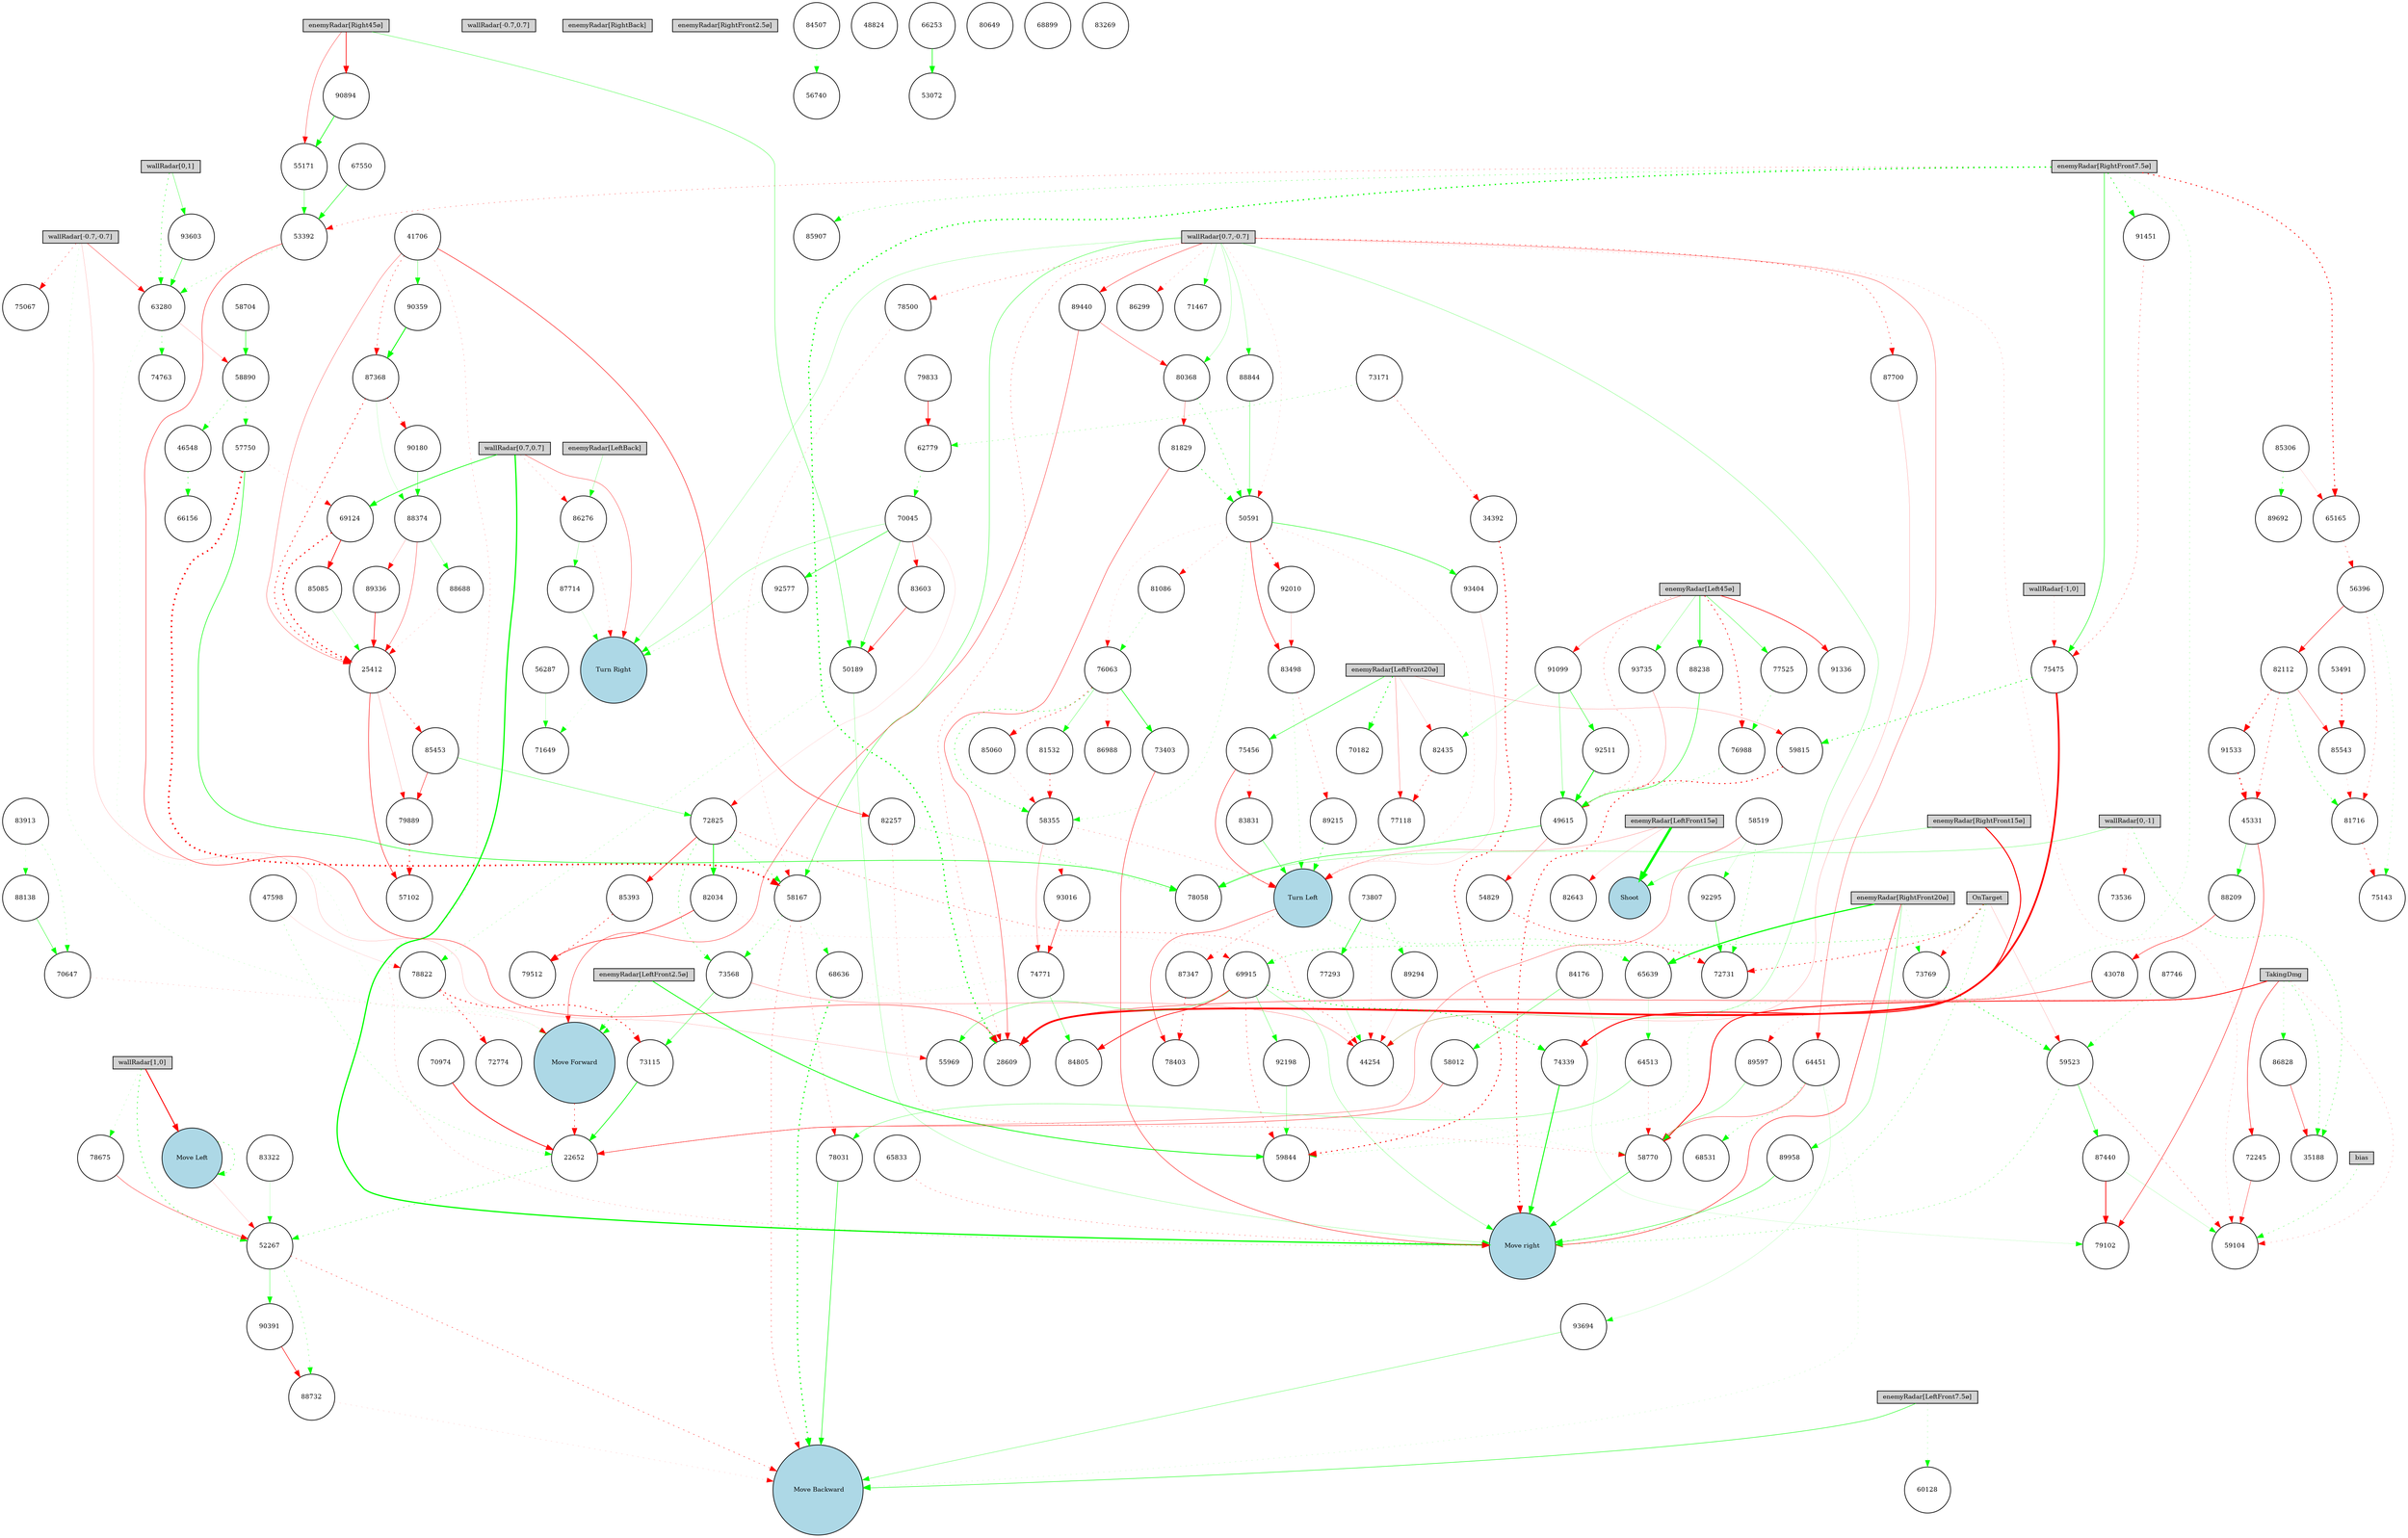 digraph {
	node [fontsize=9 height=0.2 shape=circle width=0.2]
	"wallRadar[1,0]" [fillcolor=lightgray shape=box style=filled]
	"wallRadar[0,1]" [fillcolor=lightgray shape=box style=filled]
	"wallRadar[-1,0]" [fillcolor=lightgray shape=box style=filled]
	"wallRadar[0,-1]" [fillcolor=lightgray shape=box style=filled]
	"wallRadar[0.7,0.7]" [fillcolor=lightgray shape=box style=filled]
	"wallRadar[-0.7,0.7]" [fillcolor=lightgray shape=box style=filled]
	"wallRadar[-0.7,-0.7]" [fillcolor=lightgray shape=box style=filled]
	"wallRadar[0.7,-0.7]" [fillcolor=lightgray shape=box style=filled]
	"enemyRadar[RightBack]" [fillcolor=lightgray shape=box style=filled]
	"enemyRadar[LeftBack]" [fillcolor=lightgray shape=box style=filled]
	"enemyRadar[Right45ø]" [fillcolor=lightgray shape=box style=filled]
	"enemyRadar[Left45ø]" [fillcolor=lightgray shape=box style=filled]
	"enemyRadar[RightFront20ø]" [fillcolor=lightgray shape=box style=filled]
	"enemyRadar[LeftFront20ø]" [fillcolor=lightgray shape=box style=filled]
	"enemyRadar[RightFront15ø]" [fillcolor=lightgray shape=box style=filled]
	"enemyRadar[LeftFront15ø]" [fillcolor=lightgray shape=box style=filled]
	"enemyRadar[RightFront7.5ø]" [fillcolor=lightgray shape=box style=filled]
	"enemyRadar[LeftFront7.5ø]" [fillcolor=lightgray shape=box style=filled]
	"enemyRadar[RightFront2.5ø]" [fillcolor=lightgray shape=box style=filled]
	"enemyRadar[LeftFront2.5ø]" [fillcolor=lightgray shape=box style=filled]
	OnTarget [fillcolor=lightgray shape=box style=filled]
	TakingDmg [fillcolor=lightgray shape=box style=filled]
	bias [fillcolor=lightgray shape=box style=filled]
	Shoot [fillcolor=lightblue style=filled]
	"Move Forward" [fillcolor=lightblue style=filled]
	" Move Backward" [fillcolor=lightblue style=filled]
	"Move Left" [fillcolor=lightblue style=filled]
	"Move right" [fillcolor=lightblue style=filled]
	"Turn Left" [fillcolor=lightblue style=filled]
	"Turn Right" [fillcolor=lightblue style=filled]
	64513 [fillcolor=white style=filled]
	69124 [fillcolor=white style=filled]
	82435 [fillcolor=white style=filled]
	58890 [fillcolor=white style=filled]
	74763 [fillcolor=white style=filled]
	50189 [fillcolor=white style=filled]
	79889 [fillcolor=white style=filled]
	74771 [fillcolor=white style=filled]
	72731 [fillcolor=white style=filled]
	68636 [fillcolor=white style=filled]
	84507 [fillcolor=white style=filled]
	70182 [fillcolor=white style=filled]
	85543 [fillcolor=white style=filled]
	92198 [fillcolor=white style=filled]
	73769 [fillcolor=white style=filled]
	83498 [fillcolor=white style=filled]
	52267 [fillcolor=white style=filled]
	93735 [fillcolor=white style=filled]
	54829 [fillcolor=white style=filled]
	72245 [fillcolor=white style=filled]
	78403 [fillcolor=white style=filled]
	85060 [fillcolor=white style=filled]
	90180 [fillcolor=white style=filled]
	43078 [fillcolor=white style=filled]
	72774 [fillcolor=white style=filled]
	88138 [fillcolor=white style=filled]
	56396 [fillcolor=white style=filled]
	73807 [fillcolor=white style=filled]
	34392 [fillcolor=white style=filled]
	89692 [fillcolor=white style=filled]
	85085 [fillcolor=white style=filled]
	74339 [fillcolor=white style=filled]
	65639 [fillcolor=white style=filled]
	66156 [fillcolor=white style=filled]
	88688 [fillcolor=white style=filled]
	82034 [fillcolor=white style=filled]
	72825 [fillcolor=white style=filled]
	22652 [fillcolor=white style=filled]
	81532 [fillcolor=white style=filled]
	89215 [fillcolor=white style=filled]
	59523 [fillcolor=white style=filled]
	92295 [fillcolor=white style=filled]
	65165 [fillcolor=white style=filled]
	53392 [fillcolor=white style=filled]
	88209 [fillcolor=white style=filled]
	83603 [fillcolor=white style=filled]
	87700 [fillcolor=white style=filled]
	58519 [fillcolor=white style=filled]
	79512 [fillcolor=white style=filled]
	58012 [fillcolor=white style=filled]
	88732 [fillcolor=white style=filled]
	55969 [fillcolor=white style=filled]
	87714 [fillcolor=white style=filled]
	78500 [fillcolor=white style=filled]
	88238 [fillcolor=white style=filled]
	48824 [fillcolor=white style=filled]
	73403 [fillcolor=white style=filled]
	76988 [fillcolor=white style=filled]
	81086 [fillcolor=white style=filled]
	75456 [fillcolor=white style=filled]
	82112 [fillcolor=white style=filled]
	87746 [fillcolor=white style=filled]
	91336 [fillcolor=white style=filled]
	66253 [fillcolor=white style=filled]
	89294 [fillcolor=white style=filled]
	78031 [fillcolor=white style=filled]
	84176 [fillcolor=white style=filled]
	75475 [fillcolor=white style=filled]
	82643 [fillcolor=white style=filled]
	77525 [fillcolor=white style=filled]
	93404 [fillcolor=white style=filled]
	44254 [fillcolor=white style=filled]
	59104 [fillcolor=white style=filled]
	60128 [fillcolor=white style=filled]
	41706 [fillcolor=white style=filled]
	78058 [fillcolor=white style=filled]
	53491 [fillcolor=white style=filled]
	90359 [fillcolor=white style=filled]
	89336 [fillcolor=white style=filled]
	79102 [fillcolor=white style=filled]
	86276 [fillcolor=white style=filled]
	80649 [fillcolor=white style=filled]
	88844 [fillcolor=white style=filled]
	57102 [fillcolor=white style=filled]
	90894 [fillcolor=white style=filled]
	45331 [fillcolor=white style=filled]
	90391 [fillcolor=white style=filled]
	69915 [fillcolor=white style=filled]
	86299 [fillcolor=white style=filled]
	76063 [fillcolor=white style=filled]
	68899 [fillcolor=white style=filled]
	65833 [fillcolor=white style=filled]
	71467 [fillcolor=white style=filled]
	86828 [fillcolor=white style=filled]
	63280 [fillcolor=white style=filled]
	87347 [fillcolor=white style=filled]
	81716 [fillcolor=white style=filled]
	88374 [fillcolor=white style=filled]
	58167 [fillcolor=white style=filled]
	85306 [fillcolor=white style=filled]
	62779 [fillcolor=white style=filled]
	75067 [fillcolor=white style=filled]
	91451 [fillcolor=white style=filled]
	70974 [fillcolor=white style=filled]
	77118 [fillcolor=white style=filled]
	73536 [fillcolor=white style=filled]
	25412 [fillcolor=white style=filled]
	83269 [fillcolor=white style=filled]
	84805 [fillcolor=white style=filled]
	87368 [fillcolor=white style=filled]
	53072 [fillcolor=white style=filled]
	58704 [fillcolor=white style=filled]
	82257 [fillcolor=white style=filled]
	78675 [fillcolor=white style=filled]
	93016 [fillcolor=white style=filled]
	92511 [fillcolor=white style=filled]
	73568 [fillcolor=white style=filled]
	89440 [fillcolor=white style=filled]
	89958 [fillcolor=white style=filled]
	92010 [fillcolor=white style=filled]
	35188 [fillcolor=white style=filled]
	83831 [fillcolor=white style=filled]
	83322 [fillcolor=white style=filled]
	55171 [fillcolor=white style=filled]
	75143 [fillcolor=white style=filled]
	91533 [fillcolor=white style=filled]
	87440 [fillcolor=white style=filled]
	85393 [fillcolor=white style=filled]
	58770 [fillcolor=white style=filled]
	85907 [fillcolor=white style=filled]
	57750 [fillcolor=white style=filled]
	73115 [fillcolor=white style=filled]
	70045 [fillcolor=white style=filled]
	50591 [fillcolor=white style=filled]
	92577 [fillcolor=white style=filled]
	93603 [fillcolor=white style=filled]
	56740 [fillcolor=white style=filled]
	81829 [fillcolor=white style=filled]
	59815 [fillcolor=white style=filled]
	68531 [fillcolor=white style=filled]
	28609 [fillcolor=white style=filled]
	64451 [fillcolor=white style=filled]
	59844 [fillcolor=white style=filled]
	83913 [fillcolor=white style=filled]
	86988 [fillcolor=white style=filled]
	85453 [fillcolor=white style=filled]
	49615 [fillcolor=white style=filled]
	73171 [fillcolor=white style=filled]
	46548 [fillcolor=white style=filled]
	79833 [fillcolor=white style=filled]
	91099 [fillcolor=white style=filled]
	67550 [fillcolor=white style=filled]
	56287 [fillcolor=white style=filled]
	71649 [fillcolor=white style=filled]
	78822 [fillcolor=white style=filled]
	77293 [fillcolor=white style=filled]
	47598 [fillcolor=white style=filled]
	80368 [fillcolor=white style=filled]
	58355 [fillcolor=white style=filled]
	70647 [fillcolor=white style=filled]
	89597 [fillcolor=white style=filled]
	93694 [fillcolor=white style=filled]
	"enemyRadar[RightFront20ø]" -> "Move right" [color=red penwidth=0.6755589859984859 style=solid]
	"enemyRadar[LeftFront2.5ø]" -> "Move Forward" [color=green penwidth=0.6450714969981766 style=dotted]
	"enemyRadar[LeftFront15ø]" -> "Turn Left" [color=red penwidth=0.24283234534045264 style=solid]
	OnTarget -> "Move right" [color=green penwidth=0.3788690947934873 style=dotted]
	"wallRadar[-0.7,-0.7]" -> "Move Forward" [color=green penwidth=0.14656770923898074 style=dotted]
	"Move Left" -> "Move Left" [color=green penwidth=0.5757035032529906 style=dotted]
	"enemyRadar[LeftFront7.5ø]" -> " Move Backward" [color=green penwidth=0.6255445685706572 style=solid]
	"wallRadar[1,0]" -> "Move Left" [color=red penwidth=1.3242764552570396 style=solid]
	"enemyRadar[LeftFront15ø]" -> Shoot [color=green penwidth=3.568003708900107 style=solid]
	"wallRadar[0.7,0.7]" -> "Move right" [color=green penwidth=1.7816196719139439 style=solid]
	"enemyRadar[RightFront15ø]" -> Shoot [color=green penwidth=0.31028878581387576 style=solid]
	"wallRadar[0.7,0.7]" -> "Turn Right" [color=red penwidth=0.4189354228575739 style=solid]
	"Move Forward" -> 22652 [color=red penwidth=0.7184145131068629 style=dotted]
	"enemyRadar[RightFront7.5ø]" -> 28609 [color=green penwidth=1.8159826196507387 style=dotted]
	TakingDmg -> 35188 [color=green penwidth=0.4734218032873081 style=dotted]
	"wallRadar[0,-1]" -> 35188 [color=green penwidth=0.5074869185120445 style=dotted]
	"wallRadar[0.7,-0.7]" -> 28609 [color=red penwidth=0.391316598302222 style=dotted]
	43078 -> 28609 [color=red penwidth=0.5778701000667503 style=solid]
	"wallRadar[0.7,-0.7]" -> 44254 [color=green penwidth=0.27918301237833476 style=solid]
	"enemyRadar[Left45ø]" -> 49615 [color=red penwidth=0.35270799155082777 style=dotted]
	50189 -> "Move right" [color=green penwidth=0.24784614025426918 style=solid]
	"wallRadar[0.7,-0.7]" -> 50591 [color=red penwidth=0.14857525774874158 style=dotted]
	50591 -> "Turn Left" [color=red penwidth=0.1759607100378986 style=dotted]
	"wallRadar[1,0]" -> 52267 [color=green penwidth=0.7708458418987941 style=dotted]
	"enemyRadar[Right45ø]" -> 50189 [color=green penwidth=0.4224153809148483 style=solid]
	"enemyRadar[RightFront7.5ø]" -> 53392 [color=red penwidth=0.36034824951083366 style=dotted]
	53392 -> 28609 [color=red penwidth=0.5841979339950039 style=solid]
	52267 -> " Move Backward" [color=red penwidth=0.5248107484023613 style=dotted]
	"enemyRadar[Right45ø]" -> 55171 [color=red penwidth=0.4238450392259475 style=solid]
	22652 -> 52267 [color=green penwidth=0.4687234545981337 style=dotted]
	58012 -> 22652 [color=red penwidth=0.5281364072354355 style=solid]
	"wallRadar[0.7,-0.7]" -> 58167 [color=green penwidth=0.4913076338048279 style=solid]
	58167 -> " Move Backward" [color=red penwidth=0.4773471394916359 style=dotted]
	50591 -> 58355 [color=green penwidth=0.2296656833701906 style=dotted]
	58355 -> "Turn Left" [color=red penwidth=0.277696100766913 style=dotted]
	58770 -> "Move right" [color=green penwidth=0.6637135385255905 style=solid]
	58890 -> 57750 [color=green penwidth=0.31685723147382605 style=dotted]
	TakingDmg -> 59104 [color=red penwidth=0.22103305639869097 style=dotted]
	58704 -> 58890 [color=green penwidth=0.6562207192090673 style=solid]
	OnTarget -> 59523 [color=red penwidth=0.1721817844265554 style=solid]
	59523 -> "Move right" [color=green penwidth=0.38531733391212153 style=dotted]
	59815 -> "Move right" [color=red penwidth=1.290184619336939 style=dotted]
	"enemyRadar[RightFront7.5ø]" -> 59844 [color=green penwidth=0.24016779897344256 style=dotted]
	41706 -> "Move right" [color=red penwidth=0.21468636270361188 style=dotted]
	"enemyRadar[LeftFront7.5ø]" -> 60128 [color=green penwidth=0.2241744567579288 style=dotted]
	57750 -> 58167 [color=red penwidth=2.355416349133085 style=dotted]
	"wallRadar[-0.7,-0.7]" -> 63280 [color=red penwidth=0.4218036203519804 style=solid]
	63280 -> "Move Forward" [color=green penwidth=0.10018456526510439 style=dotted]
	"wallRadar[0.7,-0.7]" -> 64451 [color=red penwidth=0.3911695341001732 style=solid]
	64451 -> " Move Backward" [color=green penwidth=0.12858070800373847 style=dotted]
	64513 -> 58770 [color=red penwidth=0.26282161743720434 style=dotted]
	"enemyRadar[RightFront7.5ø]" -> 65165 [color=red penwidth=1.2022106897771239 style=dotted]
	65165 -> 56396 [color=red penwidth=0.47031929747685897 style=dotted]
	"Turn Left" -> 65639 [color=green penwidth=0.4082033261917899 style=dotted]
	65833 -> "Move right" [color=red penwidth=0.36560614065502917 style=dotted]
	55171 -> 53392 [color=green penwidth=0.3937491449981041 style=solid]
	49615 -> 54829 [color=red penwidth=0.2901202492018268 style=solid]
	64451 -> 58770 [color=red penwidth=0.46633637804547334 style=solid]
	58167 -> 68636 [color=green penwidth=0.23939397325996997 style=dotted]
	68636 -> " Move Backward" [color=green penwidth=1.599583418124156 style=dotted]
	"wallRadar[0.7,0.7]" -> 69124 [color=green penwidth=0.9530704275828735 style=solid]
	69124 -> 25412 [color=red penwidth=1.659854732600187 style=dotted]
	64451 -> 68531 [color=green penwidth=0.47478284468582377 style=dotted]
	25412 -> 57102 [color=red penwidth=0.6795940708023431 style=solid]
	OnTarget -> 69915 [color=green penwidth=0.4975531612630356 style=dotted]
	69915 -> "Move right" [color=green penwidth=0.2707990937424172 style=solid]
	62779 -> 70045 [color=green penwidth=0.4721503447494362 style=dotted]
	"enemyRadar[LeftFront20ø]" -> 70182 [color=green penwidth=1.1293337639938417 style=dotted]
	70647 -> "Move Forward" [color=red penwidth=0.1580798811341314 style=dotted]
	70974 -> 22652 [color=red penwidth=1.0199275695879995 style=solid]
	"wallRadar[0.7,-0.7]" -> 71467 [color=green penwidth=0.20346775347062684 style=solid]
	"Turn Right" -> 71649 [color=green penwidth=0.1278712771814845 style=dotted]
	47598 -> 22652 [color=green penwidth=0.2656400756847349 style=dotted]
	TakingDmg -> 72245 [color=red penwidth=0.6564631758050921 style=solid]
	72245 -> 59104 [color=red penwidth=0.43678956570676897 style=solid]
	58890 -> 46548 [color=green penwidth=0.4316197109609857 style=dotted]
	OnTarget -> 72731 [color=red penwidth=0.9240875489337311 style=dotted]
	72825 -> 44254 [color=red penwidth=0.5017001886171489 style=dotted]
	73115 -> 22652 [color=green penwidth=0.9767362173459201 style=solid]
	73171 -> 34392 [color=red penwidth=0.49424273935461904 style=dotted]
	70045 -> "Turn Right" [color=green penwidth=0.28114944293720223 style=solid]
	73403 -> "Move right" [color=red penwidth=0.6069144714054404 style=solid]
	72825 -> 73568 [color=green penwidth=0.5694381531968629 style=dotted]
	73568 -> 44254 [color=red penwidth=0.2906670910492224 style=solid]
	OnTarget -> 73769 [color=red penwidth=0.24054705086999895 style=dotted]
	73769 -> 59523 [color=green penwidth=0.9191876756394063 style=dotted]
	34392 -> 59844 [color=red penwidth=1.379063177132135 style=dotted]
	73807 -> 44254 [color=red penwidth=0.14829768273600014 style=dotted]
	58519 -> 72731 [color=green penwidth=0.39194704799162017 style=dotted]
	69915 -> 59844 [color=red penwidth=0.5475533790968454 style=dotted]
	72825 -> 58167 [color=green penwidth=0.6010238665675802 style=dotted]
	"Move Left" -> 52267 [color=red penwidth=0.12154624152527577 style=solid]
	69915 -> 74339 [color=green penwidth=1.0672132619711125 style=dotted]
	74339 -> "Move right" [color=green penwidth=1.2763914533641738 style=solid]
	54829 -> 72731 [color=red penwidth=0.9033578733103119 style=dotted]
	63280 -> 74763 [color=green penwidth=0.4438746542753337 style=dotted]
	74771 -> "Move Forward" [color=green penwidth=0.11587801439137102 style=dotted]
	"enemyRadar[LeftFront20ø]" -> 59815 [color=red penwidth=0.21607716225359064 style=solid]
	"wallRadar[-0.7,-0.7]" -> 75067 [color=red penwidth=0.4514491856511076 style=dotted]
	56396 -> 75143 [color=green penwidth=0.19974424374287703 style=dotted]
	65639 -> 64513 [color=green penwidth=0.15178049360790136 style=solid]
	"enemyRadar[LeftFront20ø]" -> 75456 [color=green penwidth=0.577430847326946 style=solid]
	75456 -> "Turn Left" [color=red penwidth=0.5943097670893142 style=solid]
	"enemyRadar[RightFront7.5ø]" -> 75475 [color=green penwidth=0.7107028953221889 style=solid]
	75475 -> 28609 [color=red penwidth=2.5794181013916977 style=solid]
	50591 -> 76063 [color=red penwidth=0.12807395758942694 style=dotted]
	76063 -> 58355 [color=green penwidth=0.6562676153538096 style=dotted]
	"enemyRadar[Left45ø]" -> 76988 [color=red penwidth=1.0173298889364288 style=dotted]
	76988 -> 49615 [color=green penwidth=0.34927417945769723 style=dotted]
	70045 -> 72825 [color=red penwidth=0.10022304253215811 style=solid]
	"enemyRadar[LeftFront20ø]" -> 77118 [color=red penwidth=0.30803778056988484 style=solid]
	77118 -> "Turn Left" [color=red penwidth=0.24430324357670627 style=dotted]
	73807 -> 77293 [color=green penwidth=0.9035480955843969 style=solid]
	77293 -> 44254 [color=green penwidth=0.23259830399293788 style=solid]
	69915 -> 55969 [color=green penwidth=0.4263025551779609 style=solid]
	"enemyRadar[Left45ø]" -> 77525 [color=green penwidth=0.45792497714389224 style=solid]
	77525 -> 76988 [color=green penwidth=0.3567184747140806 style=dotted]
	68636 -> 28609 [color=red penwidth=0.11511840152112796 style=dotted]
	58167 -> 78031 [color=red penwidth=0.3345403105385798 style=dotted]
	78031 -> " Move Backward" [color=green penwidth=0.7454092584468902 style=solid]
	"wallRadar[0,-1]" -> 78058 [color=green penwidth=0.3428644368472682 style=solid]
	"Turn Left" -> 78403 [color=red penwidth=0.4972366662188916 style=solid]
	"wallRadar[0.7,-0.7]" -> 78500 [color=red penwidth=0.44572001753584645 style=dotted]
	78500 -> 58167 [color=red penwidth=0.21991641543521617 style=dotted]
	"wallRadar[1,0]" -> 78675 [color=green penwidth=0.18521368661466153 style=dotted]
	78675 -> 52267 [color=red penwidth=0.46506227436450254 style=solid]
	47598 -> 78822 [color=red penwidth=0.1017933775888031 style=solid]
	78822 -> 72774 [color=red penwidth=1.0654304228739369 style=dotted]
	70045 -> 50189 [color=green penwidth=0.41156784743411823 style=solid]
	44254 -> 58770 [color=green penwidth=0.12511162896840144 style=dotted]
	45331 -> 79102 [color=red penwidth=0.6263838514097396 style=solid]
	25412 -> 79889 [color=red penwidth=0.18527684521111448 style=solid]
	79889 -> 57102 [color=red penwidth=0.9932473292054924 style=dotted]
	58167 -> 73568 [color=green penwidth=0.5247226785672316 style=dotted]
	"wallRadar[0.7,-0.7]" -> 80368 [color=green penwidth=0.21769351194479308 style=solid]
	80368 -> 50591 [color=green penwidth=0.569695502845198 style=dotted]
	66253 -> 53072 [color=green penwidth=0.8760023795898638 style=solid]
	"wallRadar[0.7,-0.7]" -> 59104 [color=red penwidth=0.2001539354781059 style=dotted]
	46548 -> 66156 [color=green penwidth=0.5807328650692153 style=dotted]
	41706 -> 25412 [color=red penwidth=0.3598080125352522 style=solid]
	50591 -> 81086 [color=red penwidth=0.1818142488425435 style=dotted]
	81086 -> 76063 [color=green penwidth=0.28259843786833894 style=dotted]
	"enemyRadar[RightFront20ø]" -> 73769 [color=green penwidth=0.14924168501966664 style=dotted]
	59523 -> 59104 [color=red penwidth=0.41567061719197806 style=dotted]
	"wallRadar[-0.7,-0.7]" -> 55969 [color=red penwidth=0.16307990753414464 style=solid]
	76063 -> 81532 [color=green penwidth=0.3641982202109876 style=solid]
	81532 -> 58355 [color=red penwidth=0.7730483287548583 style=dotted]
	56396 -> 81716 [color=red penwidth=0.32142157613641786 style=dotted]
	81716 -> 75143 [color=red penwidth=0.6840040340210377 style=dotted]
	80368 -> 81829 [color=red penwidth=0.3520271407556689 style=solid]
	81829 -> 50591 [color=green penwidth=0.7647669990384046 style=dotted]
	73568 -> 73115 [color=green penwidth=0.48254827916995147 style=solid]
	72825 -> 82034 [color=green penwidth=1.0642928962314966 style=solid]
	82034 -> 79512 [color=red penwidth=0.7626118334347948 style=solid]
	56396 -> 82112 [color=red penwidth=0.6372020707907785 style=solid]
	82112 -> 81716 [color=green penwidth=0.5988278908840986 style=dotted]
	82257 -> 58770 [color=red penwidth=0.2771923760473767 style=dotted]
	"enemyRadar[LeftFront20ø]" -> 82435 [color=red penwidth=0.1133812450971503 style=solid]
	82435 -> 77118 [color=red penwidth=0.5869840663786745 style=dotted]
	"wallRadar[0,-1]" -> 73536 [color=red penwidth=0.15865458727315457 style=dotted]
	67550 -> 53392 [color=green penwidth=0.6817424108673446 style=solid]
	"enemyRadar[LeftFront15ø]" -> 82643 [color=red penwidth=0.15487017189254476 style=solid]
	53392 -> 63280 [color=green penwidth=0.3320107288672681 style=dotted]
	82112 -> 45331 [color=red penwidth=0.6168495843463764 style=dotted]
	83322 -> 52267 [color=green penwidth=0.16023533298799936 style=solid]
	TakingDmg -> 58770 [color=red penwidth=1.1905399513894572 style=solid]
	50591 -> 83498 [color=red penwidth=0.6656369638288606 style=solid]
	83498 -> "Turn Left" [color=green penwidth=0.2326654727663199 style=dotted]
	70045 -> 83603 [color=red penwidth=0.3278503234442218 style=solid]
	83603 -> 50189 [color=red penwidth=0.5566474908551912 style=solid]
	75456 -> 83831 [color=red penwidth=0.39191745514227483 style=dotted]
	83831 -> "Turn Left" [color=green penwidth=0.47702507061069344 style=solid]
	83913 -> 70647 [color=green penwidth=0.28800270568275177 style=dotted]
	78822 -> 73115 [color=red penwidth=1.2237083910253135 style=dotted]
	75475 -> 59815 [color=green penwidth=0.9422830871377872 style=dotted]
	84176 -> 79102 [color=green penwidth=0.12202839226811671 style=solid]
	84507 -> 56740 [color=green penwidth=0.25386075527513846 style=dotted]
	"enemyRadar[RightFront20ø]" -> 65639 [color=green penwidth=1.6541337320055303 style=solid]
	69915 -> 84805 [color=red penwidth=0.9512192795977016 style=solid]
	73171 -> 62779 [color=green penwidth=0.3000945486032721 style=dotted]
	76063 -> 85060 [color=red penwidth=0.71597587656585 style=dotted]
	85060 -> 58355 [color=red penwidth=0.18524016884853273 style=dotted]
	69124 -> 85085 [color=red penwidth=0.956169909183359 style=solid]
	85085 -> 25412 [color=green penwidth=0.16468050100848258 style=solid]
	56287 -> 71649 [color=green penwidth=0.19505302306476247 style=solid]
	"wallRadar[0,1]" -> 63280 [color=green penwidth=0.60555702694337 style=dotted]
	85306 -> 65165 [color=red penwidth=0.11256432139988855 style=solid]
	72825 -> 85393 [color=red penwidth=0.7395273647832269 style=solid]
	85393 -> 79512 [color=red penwidth=0.8723225685306497 style=dotted]
	25412 -> 85453 [color=red penwidth=0.5692162718495006 style=dotted]
	85453 -> 79889 [color=red penwidth=0.6002314648008219 style=solid]
	"enemyRadar[RightFront15ø]" -> 74339 [color=red penwidth=1.445460085641077 style=solid]
	82112 -> 85543 [color=red penwidth=0.3457237206601368 style=solid]
	85543 -> 81716 [color=red penwidth=0.16846587092277338 style=dotted]
	"wallRadar[-1,0]" -> 75475 [color=red penwidth=0.17213751422926432 style=dotted]
	"enemyRadar[RightFront7.5ø]" -> 85907 [color=green penwidth=0.40284715175621244 style=dotted]
	57750 -> 69124 [color=red penwidth=0.11554181102360657 style=dotted]
	"wallRadar[0.7,0.7]" -> 86276 [color=red penwidth=0.21787128717244833 style=dotted]
	86276 -> "Turn Right" [color=red penwidth=0.1806738216655409 style=dotted]
	"wallRadar[0.7,-0.7]" -> 86299 [color=red penwidth=0.22814545311816833 style=dotted]
	"enemyRadar[LeftFront2.5ø]" -> 59844 [color=green penwidth=1.1037506140829223 style=solid]
	TakingDmg -> 86828 [color=green penwidth=0.27132228062781893 style=dotted]
	86828 -> 35188 [color=red penwidth=0.539639150982717 style=solid]
	76063 -> 86988 [color=red penwidth=0.2336050799434298 style=dotted]
	"Turn Left" -> 87347 [color=red penwidth=0.3630690669635247 style=dotted]
	87347 -> 78403 [color=red penwidth=0.8584078318491782 style=dotted]
	41706 -> 87368 [color=red penwidth=0.5793522273764301 style=dotted]
	87368 -> 25412 [color=red penwidth=0.9846812332356659 style=dotted]
	59523 -> 87440 [color=green penwidth=0.5142507093700053 style=solid]
	87440 -> 59104 [color=green penwidth=0.16058743034730316 style=solid]
	87440 -> 79102 [color=red penwidth=1.074849185333879 style=solid]
	50189 -> 78822 [color=green penwidth=0.22675086075113682 style=dotted]
	"wallRadar[0.7,-0.7]" -> 87700 [color=red penwidth=0.6347265313825676 style=dotted]
	87700 -> 44254 [color=red penwidth=0.19528275047045413 style=solid]
	57750 -> 78058 [color=green penwidth=0.7932587431140529 style=solid]
	86276 -> 87714 [color=green penwidth=0.21650406578047082 style=solid]
	87714 -> "Turn Right" [color=green penwidth=0.1037343993919751 style=solid]
	82034 -> 69915 [color=red penwidth=0.11060188394177377 style=dotted]
	87746 -> 59523 [color=green penwidth=0.29221709512028005 style=dotted]
	58355 -> 74771 [color=red penwidth=0.26196210043733004 style=solid]
	83913 -> 88138 [color=green penwidth=0.13833243011087135 style=dotted]
	88138 -> 70647 [color=green penwidth=0.5317918091818604 style=solid]
	79833 -> 62779 [color=red penwidth=0.8025399014389275 style=solid]
	41706 -> 82257 [color=red penwidth=0.6779661310597077 style=solid]
	45331 -> 88209 [color=green penwidth=0.4153380563811053 style=solid]
	88209 -> 43078 [color=red penwidth=0.5904242529694935 style=solid]
	"enemyRadar[Left45ø]" -> 88238 [color=green penwidth=0.8444993774387792 style=solid]
	88238 -> 49615 [color=green penwidth=0.6621128323513317 style=solid]
	87368 -> 88374 [color=green penwidth=0.14604141671510307 style=solid]
	88374 -> 25412 [color=red penwidth=0.4297429753354678 style=solid]
	53491 -> 85543 [color=red penwidth=1.1908141672882153 style=dotted]
	76063 -> 73403 [color=green penwidth=0.8438385619631553 style=solid]
	88374 -> 88688 [color=green penwidth=0.238513812070437 style=solid]
	88688 -> 25412 [color=red penwidth=0.15669338773622835 style=dotted]
	52267 -> 88732 [color=green penwidth=0.3808543782542084 style=dotted]
	88732 -> " Move Backward" [color=red penwidth=0.11596170392049565 style=dotted]
	"wallRadar[0.7,-0.7]" -> 88844 [color=green penwidth=0.24171787837567113 style=solid]
	88844 -> 50591 [color=green penwidth=0.4477942924246582 style=solid]
	83498 -> 89215 [color=red penwidth=0.34247111468169 style=dotted]
	89215 -> "Turn Left" [color=green penwidth=0.7078562131295515 style=dotted]
	81829 -> 28609 [color=red penwidth=0.5330953528486585 style=solid]
	73807 -> 89294 [color=green penwidth=0.5427993948576859 style=dotted]
	89294 -> 44254 [color=red penwidth=0.12664615819965597 style=solid]
	88374 -> 89336 [color=red penwidth=0.20515868163629125 style=solid]
	89336 -> 25412 [color=red penwidth=0.8246968391853878 style=solid]
	85453 -> 72825 [color=green penwidth=0.3751691465108504 style=solid]
	"wallRadar[0.7,-0.7]" -> 89440 [color=red penwidth=0.4940349345468772 style=solid]
	89440 -> 80368 [color=red penwidth=0.3983863013396006 style=solid]
	TakingDmg -> 89597 [color=red penwidth=0.22372740740498182 style=dotted]
	89597 -> 58770 [color=green penwidth=0.33159514429407666 style=solid]
	85306 -> 89692 [color=green penwidth=0.5432120631603174 style=dotted]
	82257 -> 78058 [color=green penwidth=0.3486692692974164 style=dotted]
	"enemyRadar[RightFront20ø]" -> 89958 [color=green penwidth=0.3515443571282164 style=solid]
	89958 -> "Move right" [color=green penwidth=0.5765325252262451 style=solid]
	87368 -> 90180 [color=red penwidth=0.8599277949878982 style=dotted]
	90180 -> 88374 [color=green penwidth=0.46032772300928837 style=solid]
	41706 -> 90359 [color=green penwidth=0.3932327398060066 style=solid]
	90359 -> 87368 [color=green penwidth=1.2241852323748135 style=solid]
	52267 -> 90391 [color=green penwidth=0.42180595964475753 style=solid]
	90391 -> 88732 [color=red penwidth=0.7560760329470925 style=solid]
	63280 -> 58890 [color=red penwidth=0.17045938525148208 style=solid]
	74771 -> 84805 [color=green penwidth=0.34881548008911833 style=solid]
	"enemyRadar[Right45ø]" -> 90894 [color=red penwidth=0.9722296468526455 style=solid]
	90894 -> 55171 [color=green penwidth=0.897667164037346 style=solid]
	bias -> 59104 [color=green penwidth=0.3898571205530852 style=dotted]
	"enemyRadar[Left45ø]" -> 91099 [color=red penwidth=0.3307587118187122 style=solid]
	91099 -> 49615 [color=green penwidth=0.3623346871413904 style=solid]
	"enemyRadar[Left45ø]" -> 91336 [color=red penwidth=0.8104187153230156 style=solid]
	"enemyRadar[RightFront7.5ø]" -> 91451 [color=green penwidth=0.8782424583960075 style=dotted]
	91451 -> 75475 [color=red penwidth=0.42755582353097277 style=dotted]
	82112 -> 91533 [color=red penwidth=0.9570245862384649 style=dotted]
	91533 -> 45331 [color=red penwidth=1.3750294218114283 style=dotted]
	50591 -> 92010 [color=red penwidth=0.9801223660616287 style=dotted]
	92010 -> 83498 [color=red penwidth=0.15692602320433474 style=solid]
	84176 -> 58012 [color=green penwidth=0.4584908763447273 style=solid]
	69915 -> 92198 [color=green penwidth=0.39291678940272845 style=solid]
	92198 -> 59844 [color=green penwidth=0.31262395519194797 style=solid]
	58519 -> 92295 [color=green penwidth=0.11575733025820223 style=solid]
	92295 -> 72731 [color=green penwidth=0.6633774605893951 style=solid]
	58519 -> 22652 [color=red penwidth=0.37867332551156274 style=solid]
	91099 -> 92511 [color=green penwidth=0.5852986036211463 style=solid]
	92511 -> 49615 [color=green penwidth=1.215235837477415 style=solid]
	70045 -> 92577 [color=green penwidth=0.6587652770383835 style=solid]
	92577 -> "Turn Right" [color=green penwidth=0.24555606338709257 style=dotted]
	91099 -> 82435 [color=green penwidth=0.21658917899371835 style=solid]
	89440 -> "Move Forward" [color=red penwidth=0.4906362670925932 style=solid]
	58355 -> 93016 [color=red penwidth=0.18857611744930414 style=dotted]
	93016 -> 74771 [color=red penwidth=0.6714969328037294 style=solid]
	"wallRadar[0.7,-0.7]" -> "Turn Right" [color=green penwidth=0.23080289869701706 style=solid]
	50591 -> 93404 [color=green penwidth=0.6476954649739237 style=solid]
	93404 -> "Turn Left" [color=red penwidth=0.11272224903934945 style=solid]
	49615 -> 78058 [color=green penwidth=0.7017915989131452 style=solid]
	"enemyRadar[LeftBack]" -> 86276 [color=green penwidth=0.26752700155484643 style=solid]
	"wallRadar[0,1]" -> 93603 [color=green penwidth=0.40543529548058677 style=solid]
	93603 -> 63280 [color=green penwidth=0.5819766638910666 style=solid]
	64451 -> 93694 [color=green penwidth=0.14353250847890245 style=solid]
	93694 -> " Move Backward" [color=green penwidth=0.3688408573712203 style=solid]
	64513 -> 78031 [color=green penwidth=0.3372007428059781 style=solid]
	"enemyRadar[Left45ø]" -> 93735 [color=green penwidth=0.28261891778172155 style=solid]
	93735 -> 49615 [color=red penwidth=0.2958106769997183 style=solid]
}
